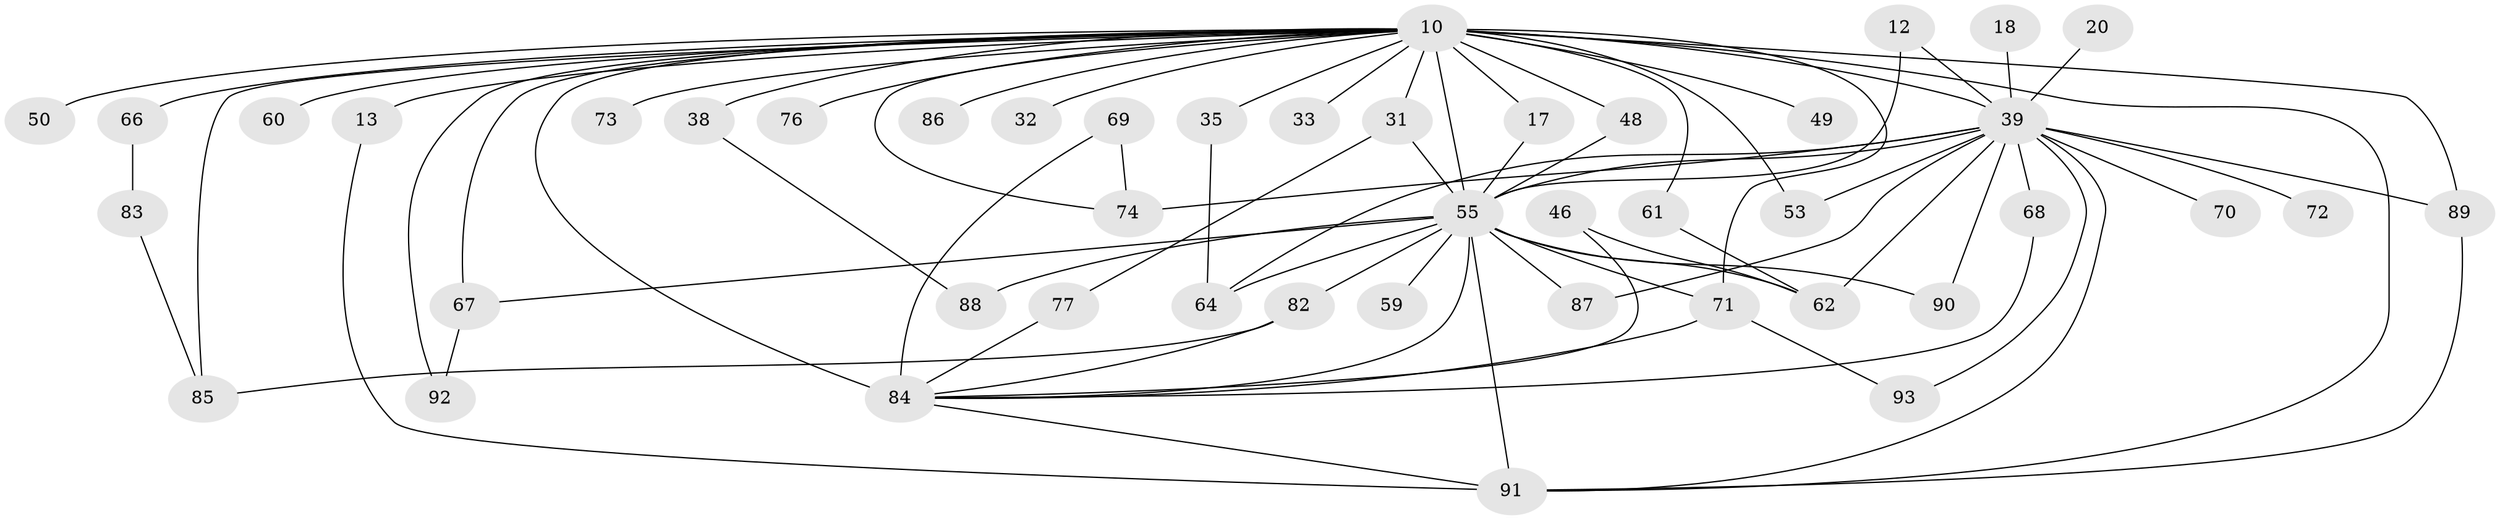 // original degree distribution, {22: 0.010752688172043012, 18: 0.021505376344086023, 20: 0.021505376344086023, 14: 0.021505376344086023, 23: 0.021505376344086023, 26: 0.010752688172043012, 2: 0.5483870967741935, 3: 0.1935483870967742, 6: 0.021505376344086023, 5: 0.043010752688172046, 4: 0.07526881720430108, 8: 0.010752688172043012}
// Generated by graph-tools (version 1.1) at 2025/47/03/04/25 21:47:01]
// undirected, 46 vertices, 78 edges
graph export_dot {
graph [start="1"]
  node [color=gray90,style=filled];
  10 [super="+4+7"];
  12;
  13;
  17;
  18;
  20;
  31;
  32;
  33;
  35 [super="+19+22"];
  38;
  39 [super="+11+9"];
  46;
  48;
  49;
  50;
  53;
  55 [super="+15+3"];
  59;
  60;
  61;
  62 [super="+56"];
  64 [super="+54"];
  66;
  67 [super="+14+41+42"];
  68;
  69;
  70;
  71 [super="+24+63"];
  72;
  73;
  74 [super="+16+65"];
  76;
  77 [super="+57"];
  82 [super="+78"];
  83;
  84 [super="+81+37+51"];
  85 [super="+26"];
  86;
  87;
  88;
  89 [super="+47"];
  90;
  91 [super="+58+80"];
  92;
  93;
  10 -- 31;
  10 -- 32 [weight=2];
  10 -- 33 [weight=2];
  10 -- 38 [weight=2];
  10 -- 48;
  10 -- 60 [weight=2];
  10 -- 61;
  10 -- 71 [weight=2];
  10 -- 84 [weight=8];
  10 -- 86 [weight=2];
  10 -- 35 [weight=4];
  10 -- 13 [weight=2];
  10 -- 85 [weight=3];
  10 -- 92;
  10 -- 74 [weight=2];
  10 -- 66 [weight=2];
  10 -- 67;
  10 -- 73 [weight=2];
  10 -- 76 [weight=2];
  10 -- 17;
  10 -- 89 [weight=3];
  10 -- 39 [weight=18];
  10 -- 49 [weight=2];
  10 -- 50;
  10 -- 53;
  10 -- 55 [weight=9];
  10 -- 91;
  12 -- 55;
  12 -- 39;
  13 -- 91;
  17 -- 55;
  18 -- 39 [weight=2];
  20 -- 39 [weight=2];
  31 -- 77;
  31 -- 55;
  35 -- 64;
  38 -- 88;
  39 -- 64;
  39 -- 70 [weight=2];
  39 -- 72 [weight=2];
  39 -- 74 [weight=3];
  39 -- 87;
  39 -- 53;
  39 -- 62 [weight=4];
  39 -- 55 [weight=9];
  39 -- 68;
  39 -- 90;
  39 -- 93;
  39 -- 89 [weight=2];
  39 -- 91;
  46 -- 62;
  46 -- 84;
  48 -- 55;
  55 -- 67 [weight=4];
  55 -- 71;
  55 -- 82 [weight=2];
  55 -- 87;
  55 -- 88;
  55 -- 90;
  55 -- 59 [weight=2];
  55 -- 62 [weight=2];
  55 -- 64;
  55 -- 84;
  55 -- 91 [weight=2];
  61 -- 62;
  66 -- 83;
  67 -- 92;
  68 -- 84;
  69 -- 74;
  69 -- 84;
  71 -- 93;
  71 -- 84;
  77 -- 84 [weight=2];
  82 -- 85;
  82 -- 84;
  83 -- 85;
  84 -- 91;
  89 -- 91;
}
